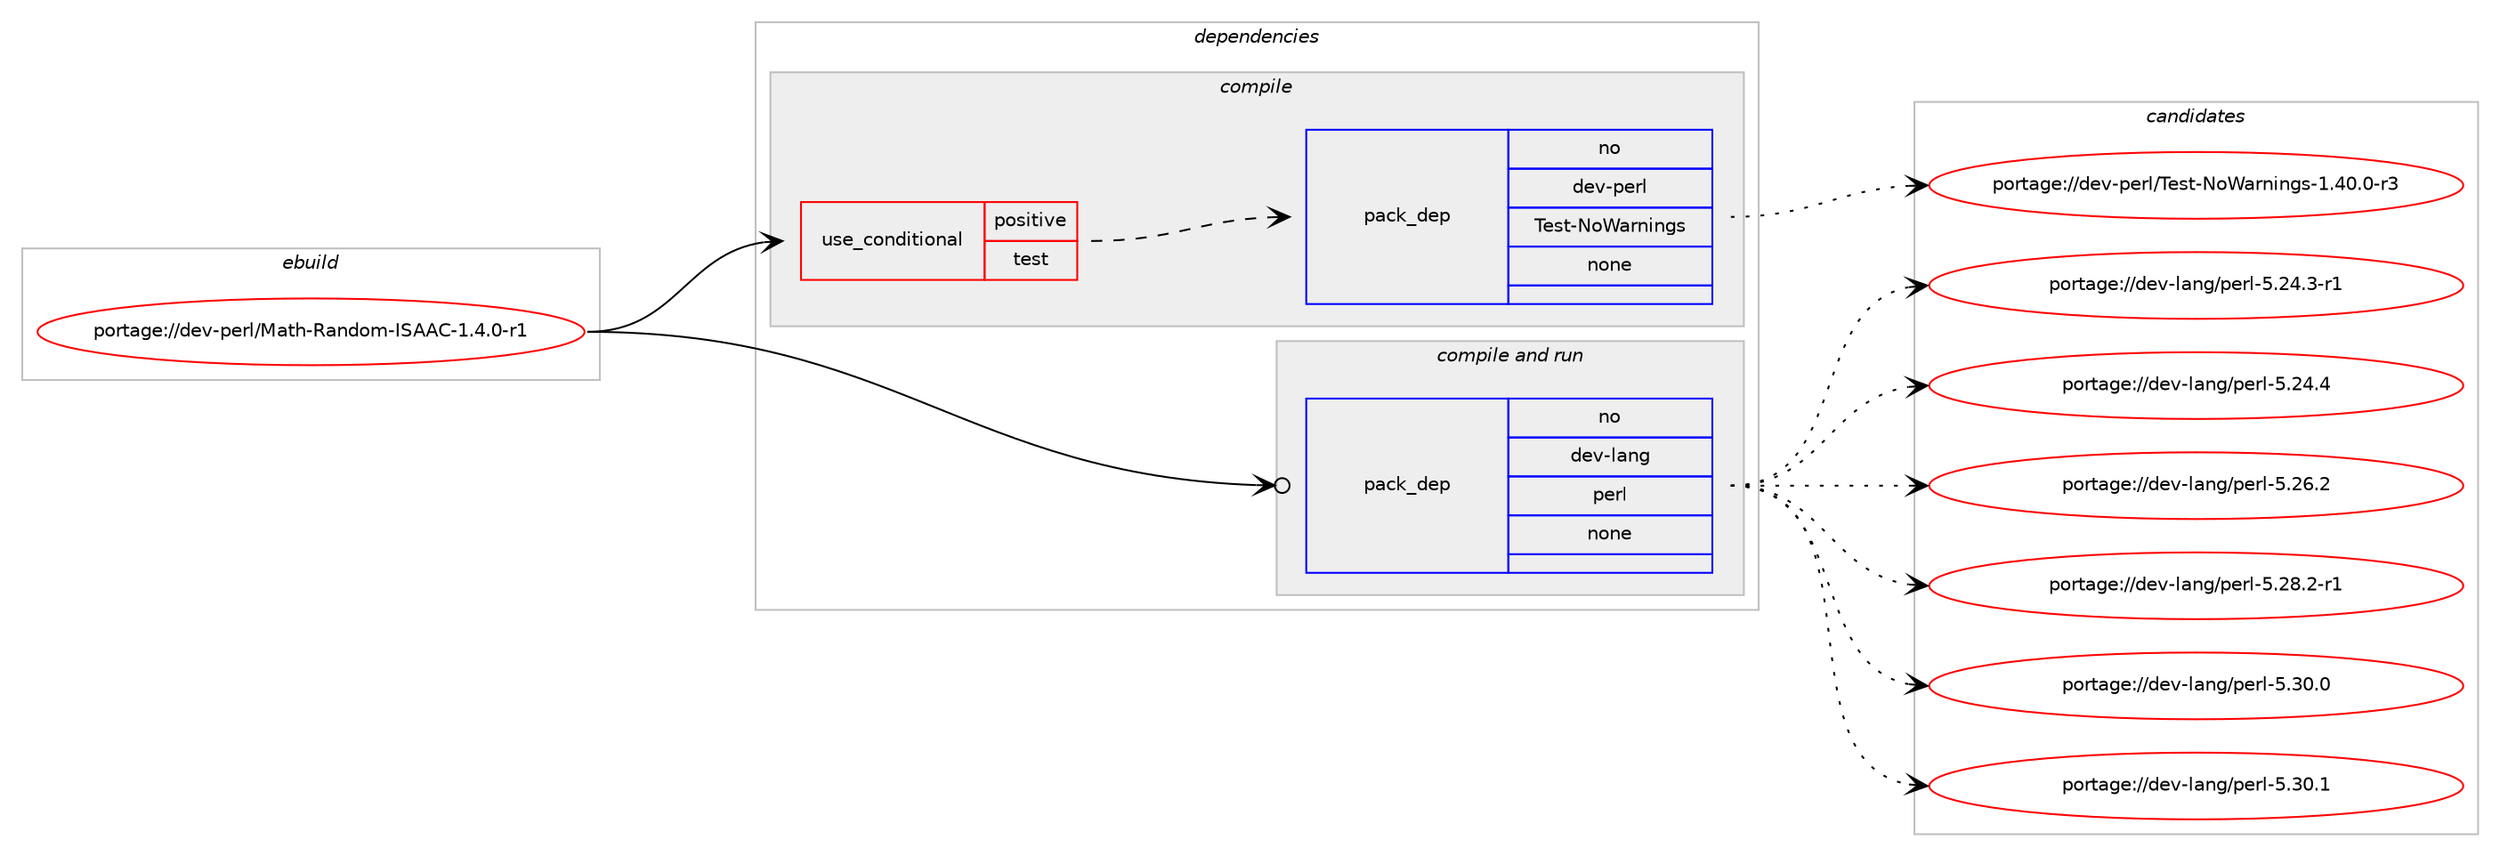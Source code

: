 digraph prolog {

# *************
# Graph options
# *************

newrank=true;
concentrate=true;
compound=true;
graph [rankdir=LR,fontname=Helvetica,fontsize=10,ranksep=1.5];#, ranksep=2.5, nodesep=0.2];
edge  [arrowhead=vee];
node  [fontname=Helvetica,fontsize=10];

# **********
# The ebuild
# **********

subgraph cluster_leftcol {
color=gray;
rank=same;
label=<<i>ebuild</i>>;
id [label="portage://dev-perl/Math-Random-ISAAC-1.4.0-r1", color=red, width=4, href="../dev-perl/Math-Random-ISAAC-1.4.0-r1.svg"];
}

# ****************
# The dependencies
# ****************

subgraph cluster_midcol {
color=gray;
label=<<i>dependencies</i>>;
subgraph cluster_compile {
fillcolor="#eeeeee";
style=filled;
label=<<i>compile</i>>;
subgraph cond23241 {
dependency116062 [label=<<TABLE BORDER="0" CELLBORDER="1" CELLSPACING="0" CELLPADDING="4"><TR><TD ROWSPAN="3" CELLPADDING="10">use_conditional</TD></TR><TR><TD>positive</TD></TR><TR><TD>test</TD></TR></TABLE>>, shape=none, color=red];
subgraph pack89638 {
dependency116063 [label=<<TABLE BORDER="0" CELLBORDER="1" CELLSPACING="0" CELLPADDING="4" WIDTH="220"><TR><TD ROWSPAN="6" CELLPADDING="30">pack_dep</TD></TR><TR><TD WIDTH="110">no</TD></TR><TR><TD>dev-perl</TD></TR><TR><TD>Test-NoWarnings</TD></TR><TR><TD>none</TD></TR><TR><TD></TD></TR></TABLE>>, shape=none, color=blue];
}
dependency116062:e -> dependency116063:w [weight=20,style="dashed",arrowhead="vee"];
}
id:e -> dependency116062:w [weight=20,style="solid",arrowhead="vee"];
}
subgraph cluster_compileandrun {
fillcolor="#eeeeee";
style=filled;
label=<<i>compile and run</i>>;
subgraph pack89639 {
dependency116064 [label=<<TABLE BORDER="0" CELLBORDER="1" CELLSPACING="0" CELLPADDING="4" WIDTH="220"><TR><TD ROWSPAN="6" CELLPADDING="30">pack_dep</TD></TR><TR><TD WIDTH="110">no</TD></TR><TR><TD>dev-lang</TD></TR><TR><TD>perl</TD></TR><TR><TD>none</TD></TR><TR><TD></TD></TR></TABLE>>, shape=none, color=blue];
}
id:e -> dependency116064:w [weight=20,style="solid",arrowhead="odotvee"];
}
subgraph cluster_run {
fillcolor="#eeeeee";
style=filled;
label=<<i>run</i>>;
}
}

# **************
# The candidates
# **************

subgraph cluster_choices {
rank=same;
color=gray;
label=<<i>candidates</i>>;

subgraph choice89638 {
color=black;
nodesep=1;
choiceportage10010111845112101114108478410111511645781118797114110105110103115454946524846484511451 [label="portage://dev-perl/Test-NoWarnings-1.40.0-r3", color=red, width=4,href="../dev-perl/Test-NoWarnings-1.40.0-r3.svg"];
dependency116063:e -> choiceportage10010111845112101114108478410111511645781118797114110105110103115454946524846484511451:w [style=dotted,weight="100"];
}
subgraph choice89639 {
color=black;
nodesep=1;
choiceportage100101118451089711010347112101114108455346505246514511449 [label="portage://dev-lang/perl-5.24.3-r1", color=red, width=4,href="../dev-lang/perl-5.24.3-r1.svg"];
choiceportage10010111845108971101034711210111410845534650524652 [label="portage://dev-lang/perl-5.24.4", color=red, width=4,href="../dev-lang/perl-5.24.4.svg"];
choiceportage10010111845108971101034711210111410845534650544650 [label="portage://dev-lang/perl-5.26.2", color=red, width=4,href="../dev-lang/perl-5.26.2.svg"];
choiceportage100101118451089711010347112101114108455346505646504511449 [label="portage://dev-lang/perl-5.28.2-r1", color=red, width=4,href="../dev-lang/perl-5.28.2-r1.svg"];
choiceportage10010111845108971101034711210111410845534651484648 [label="portage://dev-lang/perl-5.30.0", color=red, width=4,href="../dev-lang/perl-5.30.0.svg"];
choiceportage10010111845108971101034711210111410845534651484649 [label="portage://dev-lang/perl-5.30.1", color=red, width=4,href="../dev-lang/perl-5.30.1.svg"];
dependency116064:e -> choiceportage100101118451089711010347112101114108455346505246514511449:w [style=dotted,weight="100"];
dependency116064:e -> choiceportage10010111845108971101034711210111410845534650524652:w [style=dotted,weight="100"];
dependency116064:e -> choiceportage10010111845108971101034711210111410845534650544650:w [style=dotted,weight="100"];
dependency116064:e -> choiceportage100101118451089711010347112101114108455346505646504511449:w [style=dotted,weight="100"];
dependency116064:e -> choiceportage10010111845108971101034711210111410845534651484648:w [style=dotted,weight="100"];
dependency116064:e -> choiceportage10010111845108971101034711210111410845534651484649:w [style=dotted,weight="100"];
}
}

}
